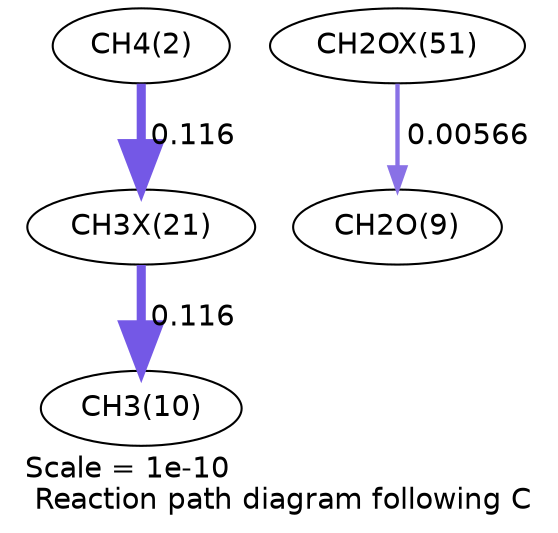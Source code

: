 digraph reaction_paths {
center=1;
s4 -> s59[fontname="Helvetica", penwidth=4.37, arrowsize=2.19, color="0.7, 0.616, 0.9"
, label=" 0.116"];
s59 -> s12[fontname="Helvetica", penwidth=4.37, arrowsize=2.19, color="0.7, 0.616, 0.9"
, label=" 0.116"];
s71 -> s11[fontname="Helvetica", penwidth=2.09, arrowsize=1.05, color="0.7, 0.506, 0.9"
, label=" 0.00566"];
s4 [ fontname="Helvetica", label="CH4(2)"];
s11 [ fontname="Helvetica", label="CH2O(9)"];
s12 [ fontname="Helvetica", label="CH3(10)"];
s59 [ fontname="Helvetica", label="CH3X(21)"];
s71 [ fontname="Helvetica", label="CH2OX(51)"];
 label = "Scale = 1e-10\l Reaction path diagram following C";
 fontname = "Helvetica";
}
